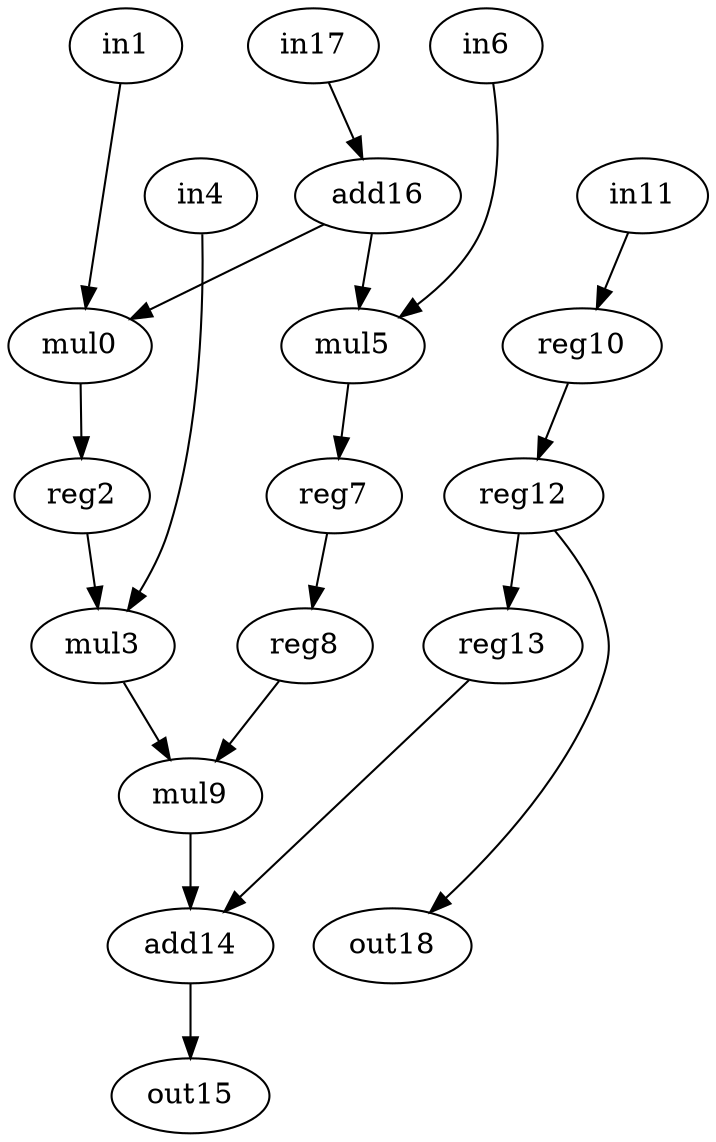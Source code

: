 digraph g {
0 [label = mul0;op = mul;]
1 [label = in1;op = in;]
2 [label = reg10;op = reg;]
3 [label = in11;op = in;]
4 [label = reg12;op = reg;]
5 [label = reg13;op = reg;]
6 [label = add14;op = add;]
7 [label = out15;op = out;]
8 [label = add16;op = addi;value = 2;]
9 [label = in17;op = in;]
10 [label = out18;op = out;]
11 [label = reg2;op = reg;]
12 [label = mul3;op = mul;]
13 [label = in4;op = in;]
14 [label = mul5;op = mul;]
15 [label = in6;op = in;]
16 [label = reg7;op = reg;]
17 [label = reg8;op = reg;]
18 [label = mul9;op = mul;]
0 -> 11 [port=0; weight=0;]
1 -> 0 [port=0; weight=0;]
2 -> 4 [port=0; weight=0;]
3 -> 2 [port=0; weight=0;]
4 -> 5 [port=0; weight=0;]
4 -> 10 [port=0; weight=0;]
5 -> 6 [port=0; weight=0;]
6 -> 7 [port=0; weight=0;]
8 -> 0 [port=1; weight=0;]
8 -> 14 [port=0; weight=0;]
9 -> 8 [port=0; weight=0;]
11 -> 12 [port=0; weight=0;]
12 -> 18 [port=0; weight=0;]
13 -> 12 [port=1; weight=0;]
14 -> 16 [port=0; weight=0;]
15 -> 14 [port=1; weight=0;]
16 -> 17 [port=0; weight=0;]
17 -> 18 [port=1; weight=0;]
18 -> 6 [port=1; weight=1;]
}
